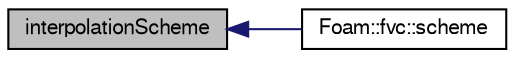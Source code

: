 digraph "interpolationScheme"
{
  bgcolor="transparent";
  edge [fontname="FreeSans",fontsize="10",labelfontname="FreeSans",labelfontsize="10"];
  node [fontname="FreeSans",fontsize="10",shape=record];
  rankdir="LR";
  Node3547 [label="interpolationScheme",height=0.2,width=0.4,color="black", fillcolor="grey75", style="filled", fontcolor="black"];
  Node3547 -> Node3548 [dir="back",color="midnightblue",fontsize="10",style="solid",fontname="FreeSans"];
  Node3548 [label="Foam::fvc::scheme",height=0.2,width=0.4,color="black",URL="$a21134.html#a0d6d407f95d6aeec90d80c899c920e89",tooltip="Return weighting factors for scheme given by name in dictionary. "];
}
